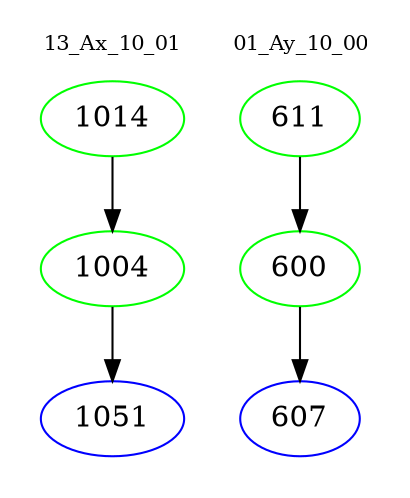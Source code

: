 digraph{
subgraph cluster_0 {
color = white
label = "13_Ax_10_01";
fontsize=10;
T0_1014 [label="1014", color="green"]
T0_1014 -> T0_1004 [color="black"]
T0_1004 [label="1004", color="green"]
T0_1004 -> T0_1051 [color="black"]
T0_1051 [label="1051", color="blue"]
}
subgraph cluster_1 {
color = white
label = "01_Ay_10_00";
fontsize=10;
T1_611 [label="611", color="green"]
T1_611 -> T1_600 [color="black"]
T1_600 [label="600", color="green"]
T1_600 -> T1_607 [color="black"]
T1_607 [label="607", color="blue"]
}
}
